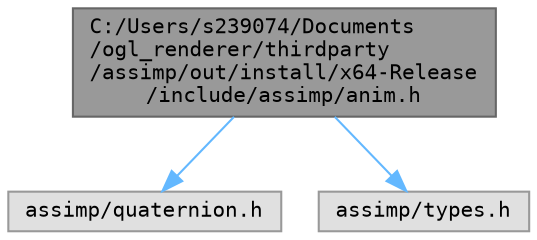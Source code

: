 digraph "C:/Users/s239074/Documents/ogl_renderer/thirdparty/assimp/out/install/x64-Release/include/assimp/anim.h"
{
 // LATEX_PDF_SIZE
  bgcolor="transparent";
  edge [fontname=Terminal,fontsize=10,labelfontname=Helvetica,labelfontsize=10];
  node [fontname=Terminal,fontsize=10,shape=box,height=0.2,width=0.4];
  Node1 [label="C:/Users/s239074/Documents\l/ogl_renderer/thirdparty\l/assimp/out/install/x64-Release\l/include/assimp/anim.h",height=0.2,width=0.4,color="gray40", fillcolor="grey60", style="filled", fontcolor="black",tooltip="Defines the data structures in which the imported animations are returned."];
  Node1 -> Node2 [color="steelblue1",style="solid"];
  Node2 [label="assimp/quaternion.h",height=0.2,width=0.4,color="grey60", fillcolor="#E0E0E0", style="filled",tooltip=" "];
  Node1 -> Node3 [color="steelblue1",style="solid"];
  Node3 [label="assimp/types.h",height=0.2,width=0.4,color="grey60", fillcolor="#E0E0E0", style="filled",tooltip=" "];
}
